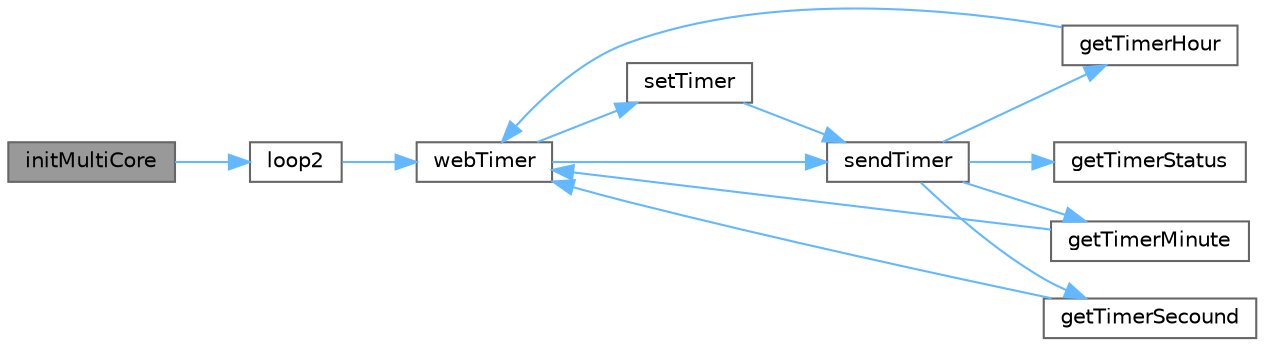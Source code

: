 digraph "initMultiCore"
{
 // LATEX_PDF_SIZE
  bgcolor="transparent";
  edge [fontname=Helvetica,fontsize=10,labelfontname=Helvetica,labelfontsize=10];
  node [fontname=Helvetica,fontsize=10,shape=box,height=0.2,width=0.4];
  rankdir="LR";
  Node1 [id="Node000001",label="initMultiCore",height=0.2,width=0.4,color="gray40", fillcolor="grey60", style="filled", fontcolor="black",tooltip="Function to initiate the 2nd core to run 'loop2' function."];
  Node1 -> Node2 [id="edge25_Node000001_Node000002",color="steelblue1",style="solid",tooltip=" "];
  Node2 [id="Node000002",label="loop2",height=0.2,width=0.4,color="grey40", fillcolor="white", style="filled",URL="$_a_p__main_8cpp.html#a8b626fb41c6433470c66289ad702ba87",tooltip="MAIN."];
  Node2 -> Node3 [id="edge26_Node000002_Node000003",color="steelblue1",style="solid",tooltip=" "];
  Node3 [id="Node000003",label="webTimer",height=0.2,width=0.4,color="grey40", fillcolor="white", style="filled",URL="$_m_d___timer_8cpp.html#a504723789792b242f59e8f9adfb48009",tooltip="Timer Functions calls."];
  Node3 -> Node4 [id="edge27_Node000003_Node000004",color="steelblue1",style="solid",tooltip=" "];
  Node4 [id="Node000004",label="sendTimer",height=0.2,width=0.4,color="grey40", fillcolor="white", style="filled",URL="$_m_d___timer_8cpp.html#acf8eb689c061a70a35d6f2f5ed57c474",tooltip="Send timer to web."];
  Node4 -> Node5 [id="edge28_Node000004_Node000005",color="steelblue1",style="solid",tooltip=" "];
  Node5 [id="Node000005",label="getTimerHour",height=0.2,width=0.4,color="grey40", fillcolor="white", style="filled",URL="$_m_d___timer_8cpp.html#a7497ed4b5f459145ba576e35a34b2f68",tooltip="Get the Timer Hour object to get the timer hour."];
  Node5 -> Node3 [id="edge29_Node000005_Node000003",color="steelblue1",style="solid",tooltip=" "];
  Node4 -> Node6 [id="edge30_Node000004_Node000006",color="steelblue1",style="solid",tooltip=" "];
  Node6 [id="Node000006",label="getTimerMinute",height=0.2,width=0.4,color="grey40", fillcolor="white", style="filled",URL="$_m_d___timer_8cpp.html#ae8ad20dbd759f4fb98dabba7876428f4",tooltip="Get the Timer Minute object to get the timer minute."];
  Node6 -> Node3 [id="edge31_Node000006_Node000003",color="steelblue1",style="solid",tooltip=" "];
  Node4 -> Node7 [id="edge32_Node000004_Node000007",color="steelblue1",style="solid",tooltip=" "];
  Node7 [id="Node000007",label="getTimerSecound",height=0.2,width=0.4,color="grey40", fillcolor="white", style="filled",URL="$_m_d___timer_8cpp.html#a71f3ffe6a2e0fca30bca87a87fc92354",tooltip="Get the Timer Secound object to get the timer secound."];
  Node7 -> Node3 [id="edge33_Node000007_Node000003",color="steelblue1",style="solid",tooltip=" "];
  Node4 -> Node8 [id="edge34_Node000004_Node000008",color="steelblue1",style="solid",tooltip=" "];
  Node8 [id="Node000008",label="getTimerStatus",height=0.2,width=0.4,color="grey40", fillcolor="white", style="filled",URL="$_m_d___timer_8cpp.html#aa9493843bba040c07f9f66300059268a",tooltip="Get the Timer Status object to get the timer status (ON/OFF)"];
  Node3 -> Node9 [id="edge35_Node000003_Node000009",color="steelblue1",style="solid",tooltip=" "];
  Node9 [id="Node000009",label="setTimer",height=0.2,width=0.4,color="grey40", fillcolor="white", style="filled",URL="$_m_d___timer_8cpp.html#a75d67ecc1e985e54d2701c06a6aaa3a1",tooltip="Set the Timer object to set the timer status (ON/OFF)"];
  Node9 -> Node4 [id="edge36_Node000009_Node000004",color="steelblue1",style="solid",tooltip=" "];
}

